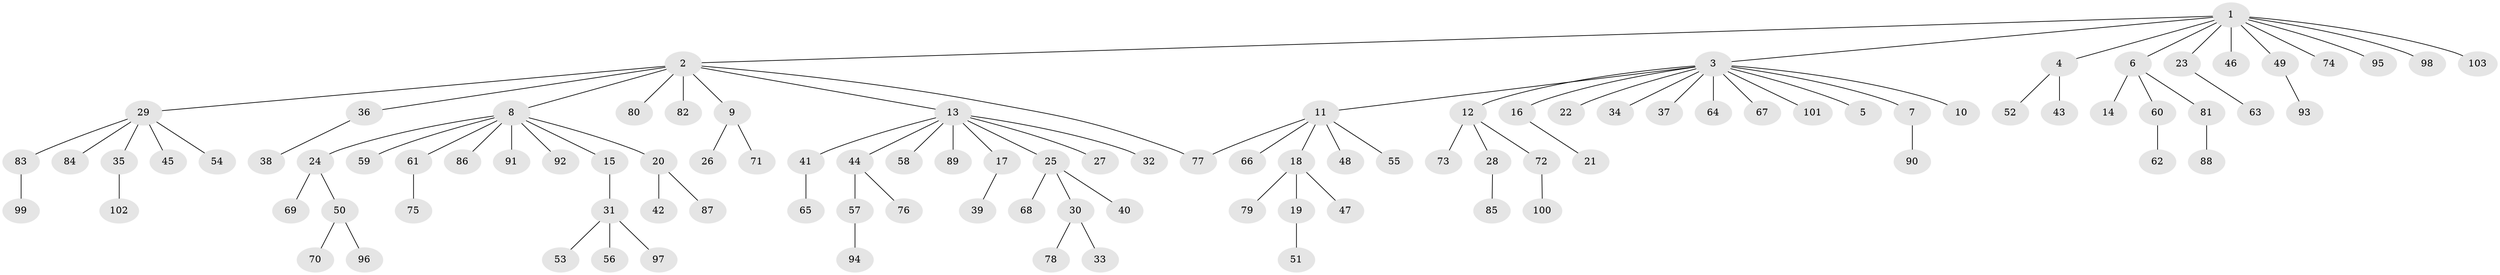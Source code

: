// coarse degree distribution, {7: 0.019230769230769232, 8: 0.019230769230769232, 6: 0.057692307692307696, 2: 0.17307692307692307, 1: 0.6153846153846154, 3: 0.07692307692307693, 5: 0.019230769230769232, 4: 0.019230769230769232}
// Generated by graph-tools (version 1.1) at 2025/50/03/04/25 22:50:44]
// undirected, 103 vertices, 103 edges
graph export_dot {
  node [color=gray90,style=filled];
  1;
  2;
  3;
  4;
  5;
  6;
  7;
  8;
  9;
  10;
  11;
  12;
  13;
  14;
  15;
  16;
  17;
  18;
  19;
  20;
  21;
  22;
  23;
  24;
  25;
  26;
  27;
  28;
  29;
  30;
  31;
  32;
  33;
  34;
  35;
  36;
  37;
  38;
  39;
  40;
  41;
  42;
  43;
  44;
  45;
  46;
  47;
  48;
  49;
  50;
  51;
  52;
  53;
  54;
  55;
  56;
  57;
  58;
  59;
  60;
  61;
  62;
  63;
  64;
  65;
  66;
  67;
  68;
  69;
  70;
  71;
  72;
  73;
  74;
  75;
  76;
  77;
  78;
  79;
  80;
  81;
  82;
  83;
  84;
  85;
  86;
  87;
  88;
  89;
  90;
  91;
  92;
  93;
  94;
  95;
  96;
  97;
  98;
  99;
  100;
  101;
  102;
  103;
  1 -- 2;
  1 -- 3;
  1 -- 4;
  1 -- 6;
  1 -- 23;
  1 -- 46;
  1 -- 49;
  1 -- 74;
  1 -- 95;
  1 -- 98;
  1 -- 103;
  2 -- 8;
  2 -- 9;
  2 -- 13;
  2 -- 29;
  2 -- 36;
  2 -- 77;
  2 -- 80;
  2 -- 82;
  3 -- 5;
  3 -- 7;
  3 -- 10;
  3 -- 11;
  3 -- 12;
  3 -- 16;
  3 -- 22;
  3 -- 34;
  3 -- 37;
  3 -- 64;
  3 -- 67;
  3 -- 101;
  4 -- 43;
  4 -- 52;
  6 -- 14;
  6 -- 60;
  6 -- 81;
  7 -- 90;
  8 -- 15;
  8 -- 20;
  8 -- 24;
  8 -- 59;
  8 -- 61;
  8 -- 86;
  8 -- 91;
  8 -- 92;
  9 -- 26;
  9 -- 71;
  11 -- 18;
  11 -- 48;
  11 -- 55;
  11 -- 66;
  11 -- 77;
  12 -- 28;
  12 -- 72;
  12 -- 73;
  13 -- 17;
  13 -- 25;
  13 -- 27;
  13 -- 32;
  13 -- 41;
  13 -- 44;
  13 -- 58;
  13 -- 89;
  15 -- 31;
  16 -- 21;
  17 -- 39;
  18 -- 19;
  18 -- 47;
  18 -- 79;
  19 -- 51;
  20 -- 42;
  20 -- 87;
  23 -- 63;
  24 -- 50;
  24 -- 69;
  25 -- 30;
  25 -- 40;
  25 -- 68;
  28 -- 85;
  29 -- 35;
  29 -- 45;
  29 -- 54;
  29 -- 83;
  29 -- 84;
  30 -- 33;
  30 -- 78;
  31 -- 53;
  31 -- 56;
  31 -- 97;
  35 -- 102;
  36 -- 38;
  41 -- 65;
  44 -- 57;
  44 -- 76;
  49 -- 93;
  50 -- 70;
  50 -- 96;
  57 -- 94;
  60 -- 62;
  61 -- 75;
  72 -- 100;
  81 -- 88;
  83 -- 99;
}
